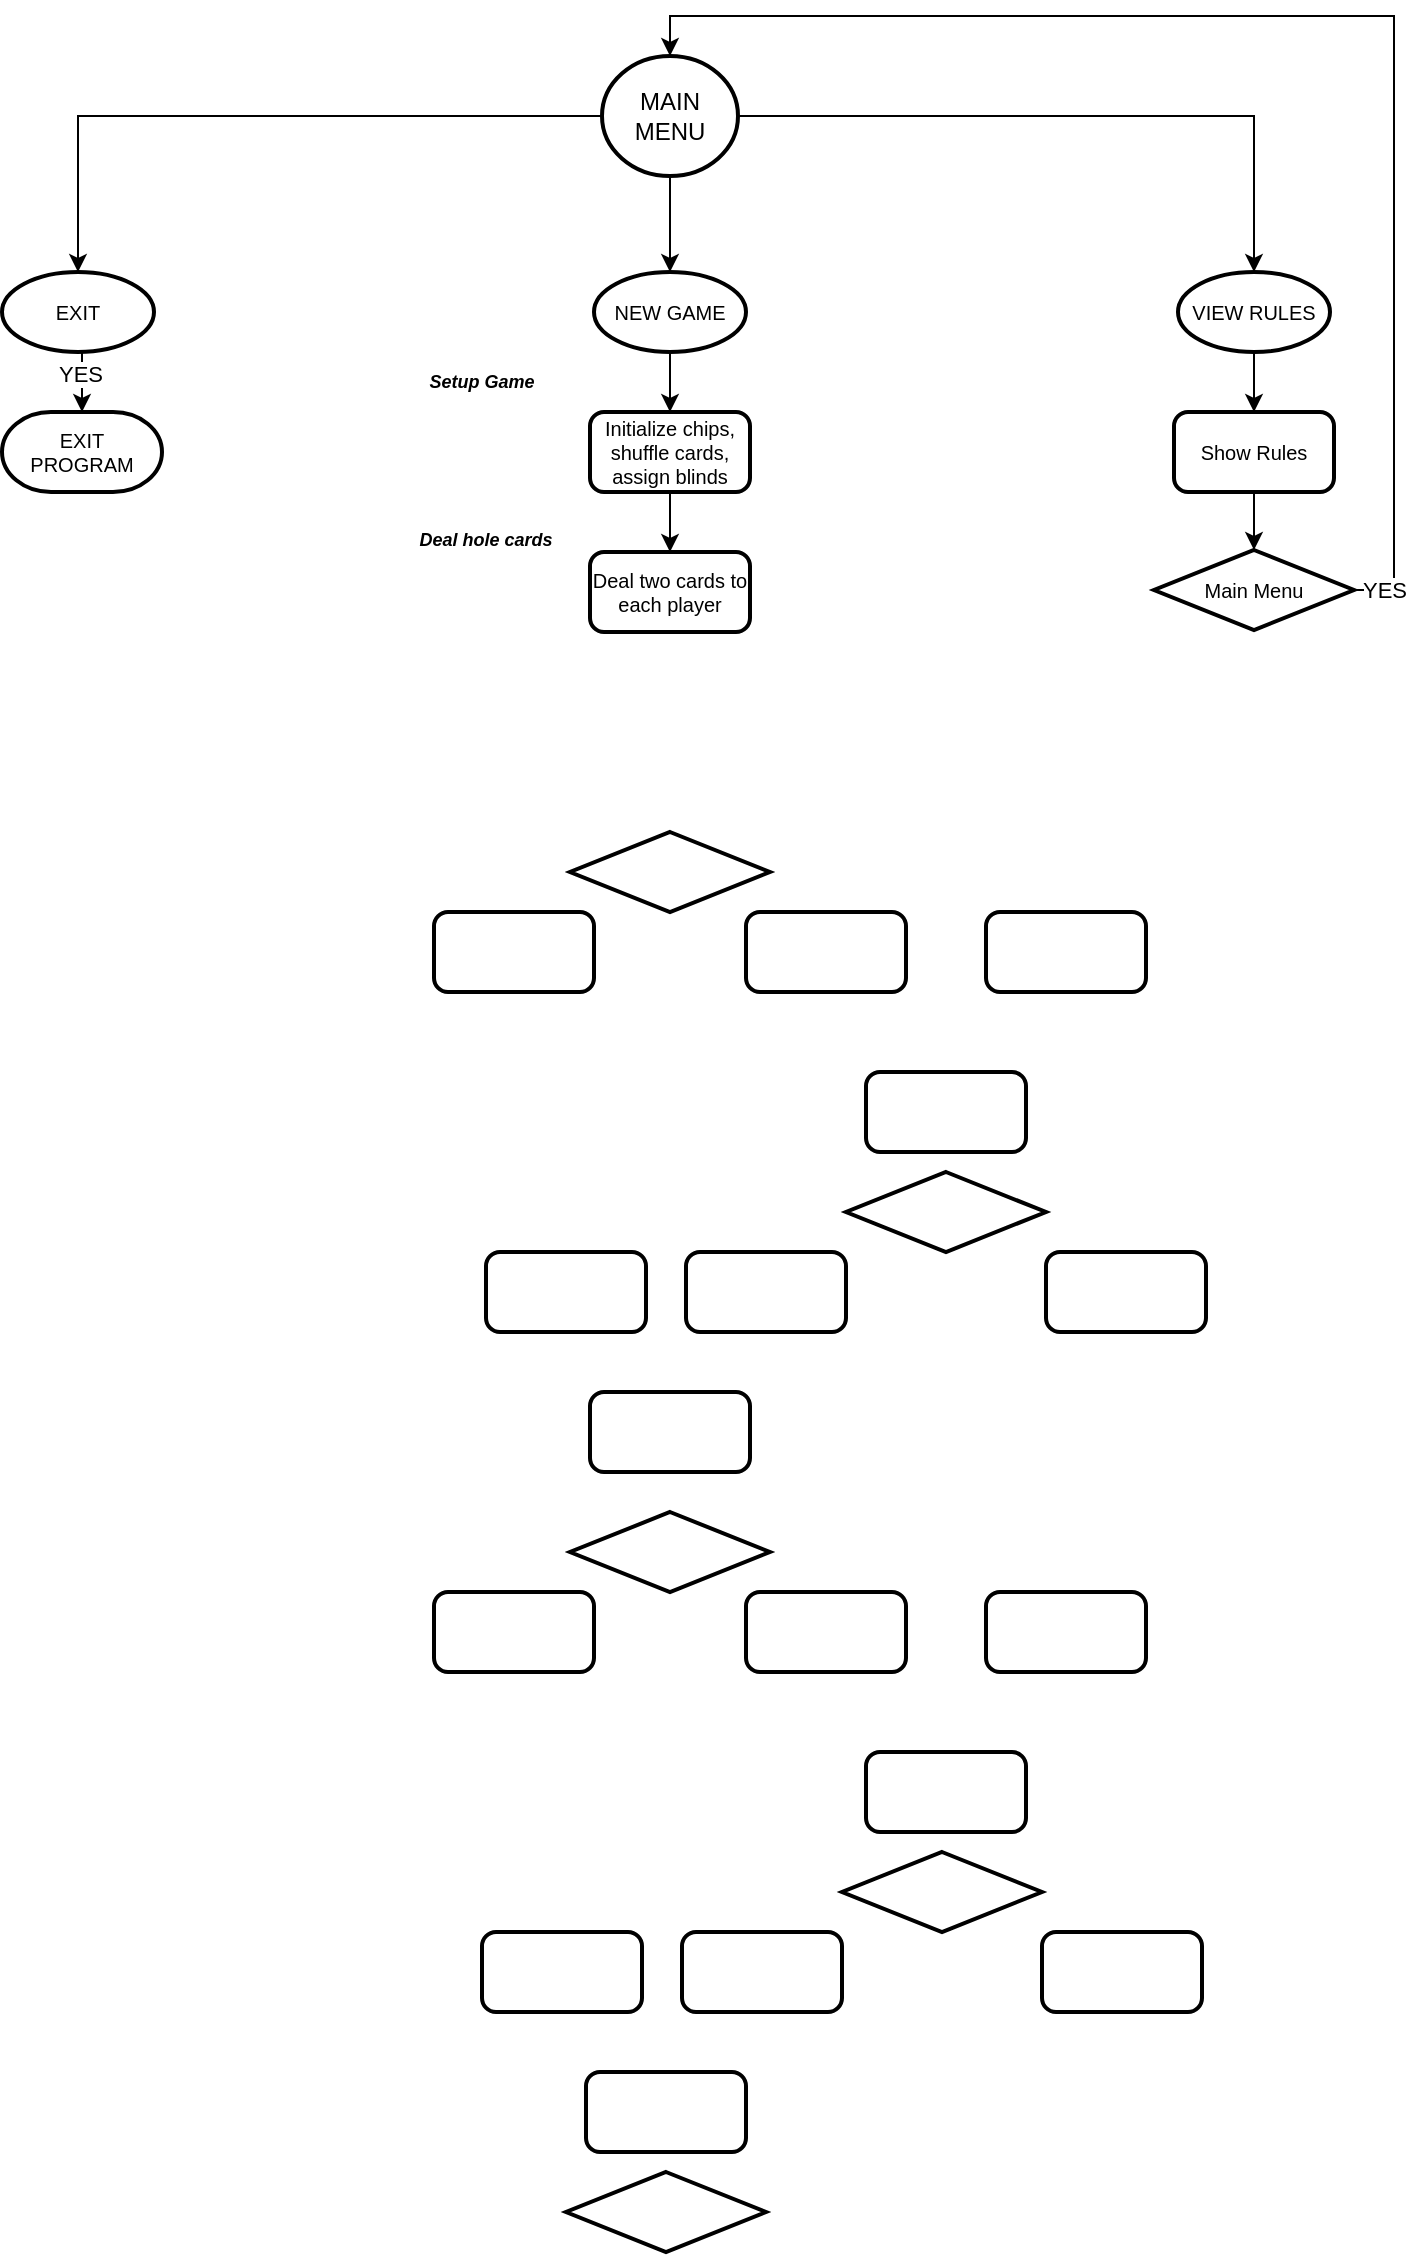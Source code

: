 <mxfile version="24.9.1">
  <diagram id="C5RBs43oDa-KdzZeNtuy" name="Page-1">
    <mxGraphModel dx="1044" dy="592" grid="1" gridSize="10" guides="1" tooltips="1" connect="1" arrows="1" fold="1" page="1" pageScale="1" pageWidth="827" pageHeight="1169" math="0" shadow="0">
      <root>
        <mxCell id="WIyWlLk6GJQsqaUBKTNV-0" />
        <mxCell id="WIyWlLk6GJQsqaUBKTNV-1" parent="WIyWlLk6GJQsqaUBKTNV-0" />
        <mxCell id="22gZ5Fdk7y25cB7nW1cR-91" style="edgeStyle=orthogonalEdgeStyle;rounded=0;orthogonalLoop=1;jettySize=auto;html=1;exitX=0.5;exitY=1;exitDx=0;exitDy=0;exitPerimeter=0;entryX=0.5;entryY=0;entryDx=0;entryDy=0;" edge="1" parent="WIyWlLk6GJQsqaUBKTNV-1" source="22gZ5Fdk7y25cB7nW1cR-31" target="22gZ5Fdk7y25cB7nW1cR-37">
          <mxGeometry relative="1" as="geometry" />
        </mxCell>
        <mxCell id="22gZ5Fdk7y25cB7nW1cR-31" value="NEW GAME" style="strokeWidth=2;html=1;shape=mxgraph.flowchart.start_1;whiteSpace=wrap;fontSize=10;" vertex="1" parent="WIyWlLk6GJQsqaUBKTNV-1">
          <mxGeometry x="376" y="161" width="76" height="40" as="geometry" />
        </mxCell>
        <mxCell id="22gZ5Fdk7y25cB7nW1cR-32" value="EXIT" style="strokeWidth=2;html=1;shape=mxgraph.flowchart.start_1;whiteSpace=wrap;fontSize=10;" vertex="1" parent="WIyWlLk6GJQsqaUBKTNV-1">
          <mxGeometry x="80" y="161" width="76" height="40" as="geometry" />
        </mxCell>
        <mxCell id="22gZ5Fdk7y25cB7nW1cR-77" style="edgeStyle=orthogonalEdgeStyle;rounded=0;orthogonalLoop=1;jettySize=auto;html=1;exitX=0.5;exitY=1;exitDx=0;exitDy=0;exitPerimeter=0;entryX=0.5;entryY=0;entryDx=0;entryDy=0;" edge="1" parent="WIyWlLk6GJQsqaUBKTNV-1" source="22gZ5Fdk7y25cB7nW1cR-33" target="22gZ5Fdk7y25cB7nW1cR-35">
          <mxGeometry relative="1" as="geometry" />
        </mxCell>
        <mxCell id="22gZ5Fdk7y25cB7nW1cR-33" value="VIEW RULES" style="strokeWidth=2;html=1;shape=mxgraph.flowchart.start_1;whiteSpace=wrap;fontSize=10;" vertex="1" parent="WIyWlLk6GJQsqaUBKTNV-1">
          <mxGeometry x="668" y="161" width="76" height="40" as="geometry" />
        </mxCell>
        <mxCell id="22gZ5Fdk7y25cB7nW1cR-34" value="EXIT&lt;div&gt;PROGRAM&lt;/div&gt;" style="strokeWidth=2;html=1;shape=mxgraph.flowchart.terminator;whiteSpace=wrap;fontSize=10;" vertex="1" parent="WIyWlLk6GJQsqaUBKTNV-1">
          <mxGeometry x="80" y="231" width="80" height="40" as="geometry" />
        </mxCell>
        <mxCell id="22gZ5Fdk7y25cB7nW1cR-35" value="Show Rules" style="rounded=1;whiteSpace=wrap;html=1;absoluteArcSize=1;arcSize=14;strokeWidth=2;fontSize=10;" vertex="1" parent="WIyWlLk6GJQsqaUBKTNV-1">
          <mxGeometry x="666" y="231" width="80" height="40" as="geometry" />
        </mxCell>
        <mxCell id="22gZ5Fdk7y25cB7nW1cR-93" style="edgeStyle=orthogonalEdgeStyle;rounded=0;orthogonalLoop=1;jettySize=auto;html=1;exitX=0.5;exitY=1;exitDx=0;exitDy=0;entryX=0.5;entryY=0;entryDx=0;entryDy=0;" edge="1" parent="WIyWlLk6GJQsqaUBKTNV-1" source="22gZ5Fdk7y25cB7nW1cR-37" target="22gZ5Fdk7y25cB7nW1cR-38">
          <mxGeometry relative="1" as="geometry">
            <Array as="points">
              <mxPoint x="414" y="290" />
              <mxPoint x="414" y="290" />
            </Array>
          </mxGeometry>
        </mxCell>
        <mxCell id="22gZ5Fdk7y25cB7nW1cR-37" value="Initialize chips, shuffle cards, assign blinds" style="rounded=1;whiteSpace=wrap;html=1;absoluteArcSize=1;arcSize=14;strokeWidth=2;fontSize=10;" vertex="1" parent="WIyWlLk6GJQsqaUBKTNV-1">
          <mxGeometry x="374" y="231" width="80" height="40" as="geometry" />
        </mxCell>
        <mxCell id="22gZ5Fdk7y25cB7nW1cR-38" value="Deal two cards to each player" style="rounded=1;whiteSpace=wrap;html=1;absoluteArcSize=1;arcSize=14;strokeWidth=2;fontSize=10;" vertex="1" parent="WIyWlLk6GJQsqaUBKTNV-1">
          <mxGeometry x="374" y="301" width="80" height="40" as="geometry" />
        </mxCell>
        <mxCell id="22gZ5Fdk7y25cB7nW1cR-41" value="" style="strokeWidth=2;html=1;shape=mxgraph.flowchart.decision;whiteSpace=wrap;fontSize=10;" vertex="1" parent="WIyWlLk6GJQsqaUBKTNV-1">
          <mxGeometry x="364" y="441" width="100" height="40" as="geometry" />
        </mxCell>
        <mxCell id="22gZ5Fdk7y25cB7nW1cR-42" value="Main Menu" style="strokeWidth=2;html=1;shape=mxgraph.flowchart.decision;whiteSpace=wrap;fontSize=10;" vertex="1" parent="WIyWlLk6GJQsqaUBKTNV-1">
          <mxGeometry x="656" y="300" width="100" height="40" as="geometry" />
        </mxCell>
        <mxCell id="22gZ5Fdk7y25cB7nW1cR-43" value="" style="rounded=1;whiteSpace=wrap;html=1;absoluteArcSize=1;arcSize=14;strokeWidth=2;fontSize=10;" vertex="1" parent="WIyWlLk6GJQsqaUBKTNV-1">
          <mxGeometry x="296" y="481" width="80" height="40" as="geometry" />
        </mxCell>
        <mxCell id="22gZ5Fdk7y25cB7nW1cR-44" value="" style="rounded=1;whiteSpace=wrap;html=1;absoluteArcSize=1;arcSize=14;strokeWidth=2;fontSize=10;" vertex="1" parent="WIyWlLk6GJQsqaUBKTNV-1">
          <mxGeometry x="572" y="481" width="80" height="40" as="geometry" />
        </mxCell>
        <mxCell id="22gZ5Fdk7y25cB7nW1cR-45" value="" style="rounded=1;whiteSpace=wrap;html=1;absoluteArcSize=1;arcSize=14;strokeWidth=2;fontSize=10;" vertex="1" parent="WIyWlLk6GJQsqaUBKTNV-1">
          <mxGeometry x="452" y="481" width="80" height="40" as="geometry" />
        </mxCell>
        <mxCell id="22gZ5Fdk7y25cB7nW1cR-49" value="" style="rounded=1;whiteSpace=wrap;html=1;absoluteArcSize=1;arcSize=14;strokeWidth=2;fontSize=10;" vertex="1" parent="WIyWlLk6GJQsqaUBKTNV-1">
          <mxGeometry x="512" y="561" width="80" height="40" as="geometry" />
        </mxCell>
        <mxCell id="22gZ5Fdk7y25cB7nW1cR-50" value="" style="strokeWidth=2;html=1;shape=mxgraph.flowchart.decision;whiteSpace=wrap;fontSize=10;" vertex="1" parent="WIyWlLk6GJQsqaUBKTNV-1">
          <mxGeometry x="502" y="611" width="100" height="40" as="geometry" />
        </mxCell>
        <mxCell id="22gZ5Fdk7y25cB7nW1cR-51" value="" style="rounded=1;whiteSpace=wrap;html=1;absoluteArcSize=1;arcSize=14;strokeWidth=2;fontSize=10;" vertex="1" parent="WIyWlLk6GJQsqaUBKTNV-1">
          <mxGeometry x="422" y="651" width="80" height="40" as="geometry" />
        </mxCell>
        <mxCell id="22gZ5Fdk7y25cB7nW1cR-52" value="" style="rounded=1;whiteSpace=wrap;html=1;absoluteArcSize=1;arcSize=14;strokeWidth=2;fontSize=10;" vertex="1" parent="WIyWlLk6GJQsqaUBKTNV-1">
          <mxGeometry x="602" y="651" width="80" height="40" as="geometry" />
        </mxCell>
        <mxCell id="22gZ5Fdk7y25cB7nW1cR-53" value="" style="rounded=1;whiteSpace=wrap;html=1;absoluteArcSize=1;arcSize=14;strokeWidth=2;fontSize=10;" vertex="1" parent="WIyWlLk6GJQsqaUBKTNV-1">
          <mxGeometry x="322" y="651" width="80" height="40" as="geometry" />
        </mxCell>
        <mxCell id="22gZ5Fdk7y25cB7nW1cR-54" value="" style="rounded=1;whiteSpace=wrap;html=1;absoluteArcSize=1;arcSize=14;strokeWidth=2;fontSize=10;" vertex="1" parent="WIyWlLk6GJQsqaUBKTNV-1">
          <mxGeometry x="374" y="721" width="80" height="40" as="geometry" />
        </mxCell>
        <mxCell id="22gZ5Fdk7y25cB7nW1cR-55" value="" style="strokeWidth=2;html=1;shape=mxgraph.flowchart.decision;whiteSpace=wrap;fontSize=10;" vertex="1" parent="WIyWlLk6GJQsqaUBKTNV-1">
          <mxGeometry x="364" y="781" width="100" height="40" as="geometry" />
        </mxCell>
        <mxCell id="22gZ5Fdk7y25cB7nW1cR-56" value="" style="rounded=1;whiteSpace=wrap;html=1;absoluteArcSize=1;arcSize=14;strokeWidth=2;fontSize=10;" vertex="1" parent="WIyWlLk6GJQsqaUBKTNV-1">
          <mxGeometry x="296" y="821" width="80" height="40" as="geometry" />
        </mxCell>
        <mxCell id="22gZ5Fdk7y25cB7nW1cR-57" value="" style="rounded=1;whiteSpace=wrap;html=1;absoluteArcSize=1;arcSize=14;strokeWidth=2;fontSize=10;" vertex="1" parent="WIyWlLk6GJQsqaUBKTNV-1">
          <mxGeometry x="572" y="821" width="80" height="40" as="geometry" />
        </mxCell>
        <mxCell id="22gZ5Fdk7y25cB7nW1cR-58" value="" style="rounded=1;whiteSpace=wrap;html=1;absoluteArcSize=1;arcSize=14;strokeWidth=2;fontSize=10;" vertex="1" parent="WIyWlLk6GJQsqaUBKTNV-1">
          <mxGeometry x="452" y="821" width="80" height="40" as="geometry" />
        </mxCell>
        <mxCell id="22gZ5Fdk7y25cB7nW1cR-59" value="" style="rounded=1;whiteSpace=wrap;html=1;absoluteArcSize=1;arcSize=14;strokeWidth=2;fontSize=10;" vertex="1" parent="WIyWlLk6GJQsqaUBKTNV-1">
          <mxGeometry x="512" y="901" width="80" height="40" as="geometry" />
        </mxCell>
        <mxCell id="22gZ5Fdk7y25cB7nW1cR-65" value="" style="strokeWidth=2;html=1;shape=mxgraph.flowchart.decision;whiteSpace=wrap;fontSize=10;" vertex="1" parent="WIyWlLk6GJQsqaUBKTNV-1">
          <mxGeometry x="500" y="951" width="100" height="40" as="geometry" />
        </mxCell>
        <mxCell id="22gZ5Fdk7y25cB7nW1cR-66" value="" style="rounded=1;whiteSpace=wrap;html=1;absoluteArcSize=1;arcSize=14;strokeWidth=2;fontSize=10;" vertex="1" parent="WIyWlLk6GJQsqaUBKTNV-1">
          <mxGeometry x="420" y="991" width="80" height="40" as="geometry" />
        </mxCell>
        <mxCell id="22gZ5Fdk7y25cB7nW1cR-67" value="" style="rounded=1;whiteSpace=wrap;html=1;absoluteArcSize=1;arcSize=14;strokeWidth=2;fontSize=10;" vertex="1" parent="WIyWlLk6GJQsqaUBKTNV-1">
          <mxGeometry x="600" y="991" width="80" height="40" as="geometry" />
        </mxCell>
        <mxCell id="22gZ5Fdk7y25cB7nW1cR-68" value="" style="rounded=1;whiteSpace=wrap;html=1;absoluteArcSize=1;arcSize=14;strokeWidth=2;fontSize=10;" vertex="1" parent="WIyWlLk6GJQsqaUBKTNV-1">
          <mxGeometry x="320" y="991" width="80" height="40" as="geometry" />
        </mxCell>
        <mxCell id="22gZ5Fdk7y25cB7nW1cR-69" value="" style="rounded=1;whiteSpace=wrap;html=1;absoluteArcSize=1;arcSize=14;strokeWidth=2;fontSize=10;" vertex="1" parent="WIyWlLk6GJQsqaUBKTNV-1">
          <mxGeometry x="372" y="1061" width="80" height="40" as="geometry" />
        </mxCell>
        <mxCell id="22gZ5Fdk7y25cB7nW1cR-70" value="" style="strokeWidth=2;html=1;shape=mxgraph.flowchart.decision;whiteSpace=wrap;fontSize=10;" vertex="1" parent="WIyWlLk6GJQsqaUBKTNV-1">
          <mxGeometry x="362" y="1111" width="100" height="40" as="geometry" />
        </mxCell>
        <mxCell id="22gZ5Fdk7y25cB7nW1cR-75" style="edgeStyle=orthogonalEdgeStyle;rounded=0;orthogonalLoop=1;jettySize=auto;html=1;exitX=0.5;exitY=1;exitDx=0;exitDy=0;exitPerimeter=0;entryX=0.5;entryY=0;entryDx=0;entryDy=0;entryPerimeter=0;" edge="1" parent="WIyWlLk6GJQsqaUBKTNV-1" source="22gZ5Fdk7y25cB7nW1cR-32" target="22gZ5Fdk7y25cB7nW1cR-34">
          <mxGeometry relative="1" as="geometry" />
        </mxCell>
        <mxCell id="22gZ5Fdk7y25cB7nW1cR-76" value="YES" style="edgeLabel;html=1;align=center;verticalAlign=middle;resizable=0;points=[];" vertex="1" connectable="0" parent="22gZ5Fdk7y25cB7nW1cR-75">
          <mxGeometry x="-0.229" y="-1" relative="1" as="geometry">
            <mxPoint as="offset" />
          </mxGeometry>
        </mxCell>
        <mxCell id="22gZ5Fdk7y25cB7nW1cR-78" style="edgeStyle=orthogonalEdgeStyle;rounded=0;orthogonalLoop=1;jettySize=auto;html=1;exitX=0.5;exitY=1;exitDx=0;exitDy=0;entryX=0.5;entryY=0;entryDx=0;entryDy=0;entryPerimeter=0;" edge="1" parent="WIyWlLk6GJQsqaUBKTNV-1" source="22gZ5Fdk7y25cB7nW1cR-35" target="22gZ5Fdk7y25cB7nW1cR-42">
          <mxGeometry relative="1" as="geometry" />
        </mxCell>
        <mxCell id="22gZ5Fdk7y25cB7nW1cR-80" value="MAIN&lt;div&gt;MENU&lt;/div&gt;" style="strokeWidth=2;html=1;shape=mxgraph.flowchart.start_2;whiteSpace=wrap;" vertex="1" parent="WIyWlLk6GJQsqaUBKTNV-1">
          <mxGeometry x="380" y="53" width="68" height="60" as="geometry" />
        </mxCell>
        <mxCell id="22gZ5Fdk7y25cB7nW1cR-82" style="edgeStyle=orthogonalEdgeStyle;rounded=0;orthogonalLoop=1;jettySize=auto;html=1;exitX=0;exitY=0.5;exitDx=0;exitDy=0;exitPerimeter=0;entryX=0.5;entryY=0;entryDx=0;entryDy=0;entryPerimeter=0;" edge="1" parent="WIyWlLk6GJQsqaUBKTNV-1" source="22gZ5Fdk7y25cB7nW1cR-80" target="22gZ5Fdk7y25cB7nW1cR-32">
          <mxGeometry relative="1" as="geometry" />
        </mxCell>
        <mxCell id="22gZ5Fdk7y25cB7nW1cR-83" style="edgeStyle=orthogonalEdgeStyle;rounded=0;orthogonalLoop=1;jettySize=auto;html=1;exitX=0.5;exitY=1;exitDx=0;exitDy=0;exitPerimeter=0;entryX=0.5;entryY=0;entryDx=0;entryDy=0;entryPerimeter=0;" edge="1" parent="WIyWlLk6GJQsqaUBKTNV-1" source="22gZ5Fdk7y25cB7nW1cR-80" target="22gZ5Fdk7y25cB7nW1cR-31">
          <mxGeometry relative="1" as="geometry" />
        </mxCell>
        <mxCell id="22gZ5Fdk7y25cB7nW1cR-84" style="edgeStyle=orthogonalEdgeStyle;rounded=0;orthogonalLoop=1;jettySize=auto;html=1;exitX=1;exitY=0.5;exitDx=0;exitDy=0;exitPerimeter=0;entryX=0.5;entryY=0;entryDx=0;entryDy=0;entryPerimeter=0;" edge="1" parent="WIyWlLk6GJQsqaUBKTNV-1" source="22gZ5Fdk7y25cB7nW1cR-80" target="22gZ5Fdk7y25cB7nW1cR-33">
          <mxGeometry relative="1" as="geometry" />
        </mxCell>
        <mxCell id="22gZ5Fdk7y25cB7nW1cR-88" style="edgeStyle=orthogonalEdgeStyle;rounded=0;orthogonalLoop=1;jettySize=auto;html=1;exitX=1;exitY=0.5;exitDx=0;exitDy=0;exitPerimeter=0;entryX=0.5;entryY=0;entryDx=0;entryDy=0;entryPerimeter=0;" edge="1" parent="WIyWlLk6GJQsqaUBKTNV-1" source="22gZ5Fdk7y25cB7nW1cR-42" target="22gZ5Fdk7y25cB7nW1cR-80">
          <mxGeometry relative="1" as="geometry" />
        </mxCell>
        <mxCell id="22gZ5Fdk7y25cB7nW1cR-89" value="YES" style="edgeLabel;html=1;align=center;verticalAlign=middle;resizable=0;points=[];" vertex="1" connectable="0" parent="22gZ5Fdk7y25cB7nW1cR-88">
          <mxGeometry x="-0.957" relative="1" as="geometry">
            <mxPoint as="offset" />
          </mxGeometry>
        </mxCell>
        <mxCell id="22gZ5Fdk7y25cB7nW1cR-92" value="Setup Game" style="text;html=1;align=center;verticalAlign=middle;whiteSpace=wrap;rounded=0;fontSize=9;fontStyle=3" vertex="1" parent="WIyWlLk6GJQsqaUBKTNV-1">
          <mxGeometry x="280" y="201" width="80" height="30" as="geometry" />
        </mxCell>
        <mxCell id="22gZ5Fdk7y25cB7nW1cR-94" value="Deal hole cards" style="text;html=1;align=center;verticalAlign=middle;whiteSpace=wrap;rounded=0;fontSize=9;fontStyle=3" vertex="1" parent="WIyWlLk6GJQsqaUBKTNV-1">
          <mxGeometry x="282" y="280" width="80" height="30" as="geometry" />
        </mxCell>
      </root>
    </mxGraphModel>
  </diagram>
</mxfile>
